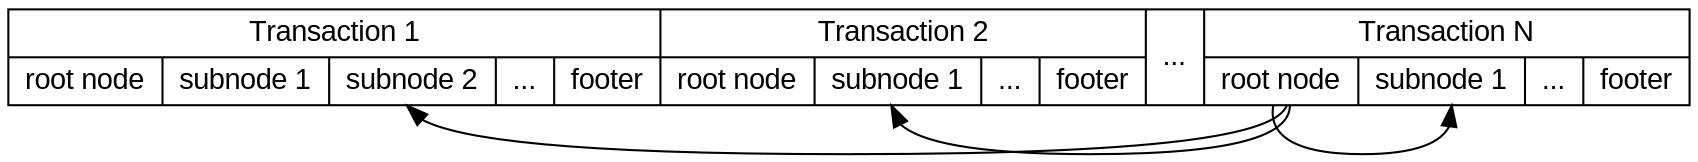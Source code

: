 digraph g
{
	graph [splines = true];
	node [shape=record fontname="Arial"];

	db [
		label="{ Transaction 1| { <f0> root node| <f1> subnode 1 | <f2> subnode 2| ...| footer}}| \
			{ Transaction 2| { <f3> root node| <f4> subnode 1 | ...| footer}}| \
			{...}| \
			{ Transaction N| { <f5> root node| <f6> subnode 1 | ...| footer}}"
	];

	db:f5 -> db:f2;
	db:f5 -> db:f4;
	db:f5 -> db:f6;
}


